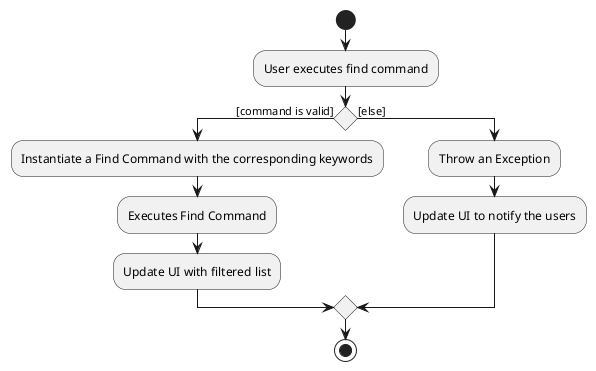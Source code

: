 @startuml
start
:User executes find command;

if () then ([command is valid])
    :Instantiate a Find Command with the corresponding keywords;
    :Executes Find Command;
    :Update UI with filtered list;
else ([else])
    :Throw an Exception;
    :Update UI to notify the users;
endif
stop
@enduml

